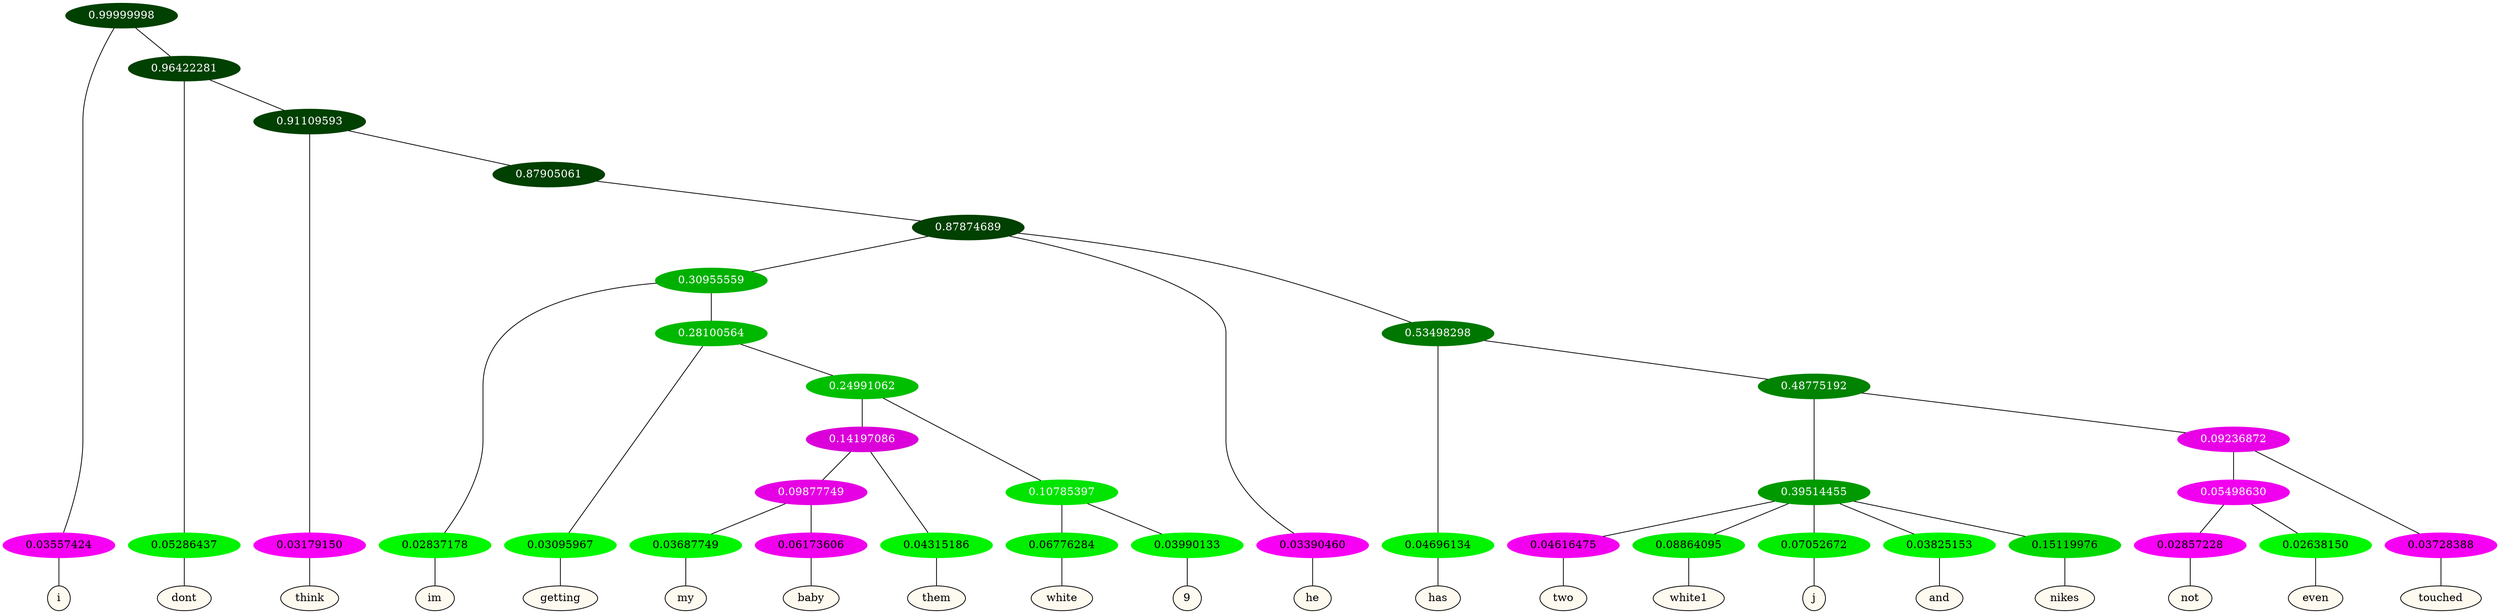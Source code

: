 graph {
	node [format=png height=0.15 nodesep=0.001 ordering=out overlap=prism overlap_scaling=0.01 ranksep=0.001 ratio=0.2 style=filled width=0.15]
	{
		rank=same
		a_w_1 [label=i color=black fillcolor=floralwhite style="filled,solid"]
		a_w_3 [label=dont color=black fillcolor=floralwhite style="filled,solid"]
		a_w_5 [label=think color=black fillcolor=floralwhite style="filled,solid"]
		a_w_11 [label=im color=black fillcolor=floralwhite style="filled,solid"]
		a_w_15 [label=getting color=black fillcolor=floralwhite style="filled,solid"]
		a_w_34 [label=my color=black fillcolor=floralwhite style="filled,solid"]
		a_w_35 [label=baby color=black fillcolor=floralwhite style="filled,solid"]
		a_w_29 [label=them color=black fillcolor=floralwhite style="filled,solid"]
		a_w_30 [label=white color=black fillcolor=floralwhite style="filled,solid"]
		a_w_31 [label=9 color=black fillcolor=floralwhite style="filled,solid"]
		a_w_9 [label=he color=black fillcolor=floralwhite style="filled,solid"]
		a_w_13 [label=has color=black fillcolor=floralwhite style="filled,solid"]
		a_w_21 [label=two color=black fillcolor=floralwhite style="filled,solid"]
		a_w_22 [label=white1 color=black fillcolor=floralwhite style="filled,solid"]
		a_w_23 [label=j color=black fillcolor=floralwhite style="filled,solid"]
		a_w_24 [label=and color=black fillcolor=floralwhite style="filled,solid"]
		a_w_25 [label=nikes color=black fillcolor=floralwhite style="filled,solid"]
		a_w_32 [label=not color=black fillcolor=floralwhite style="filled,solid"]
		a_w_33 [label=even color=black fillcolor=floralwhite style="filled,solid"]
		a_w_27 [label=touched color=black fillcolor=floralwhite style="filled,solid"]
	}
	a_n_1 -- a_w_1
	a_n_3 -- a_w_3
	a_n_5 -- a_w_5
	a_n_11 -- a_w_11
	a_n_15 -- a_w_15
	a_n_34 -- a_w_34
	a_n_35 -- a_w_35
	a_n_29 -- a_w_29
	a_n_30 -- a_w_30
	a_n_31 -- a_w_31
	a_n_9 -- a_w_9
	a_n_13 -- a_w_13
	a_n_21 -- a_w_21
	a_n_22 -- a_w_22
	a_n_23 -- a_w_23
	a_n_24 -- a_w_24
	a_n_25 -- a_w_25
	a_n_32 -- a_w_32
	a_n_33 -- a_w_33
	a_n_27 -- a_w_27
	{
		rank=same
		a_n_1 [label=0.03557424 color="0.835 1.000 0.964" fontcolor=black]
		a_n_3 [label=0.05286437 color="0.334 1.000 0.947" fontcolor=black]
		a_n_5 [label=0.03179150 color="0.835 1.000 0.968" fontcolor=black]
		a_n_11 [label=0.02837178 color="0.334 1.000 0.972" fontcolor=black]
		a_n_15 [label=0.03095967 color="0.334 1.000 0.969" fontcolor=black]
		a_n_34 [label=0.03687749 color="0.334 1.000 0.963" fontcolor=black]
		a_n_35 [label=0.06173606 color="0.835 1.000 0.938" fontcolor=black]
		a_n_29 [label=0.04315186 color="0.334 1.000 0.957" fontcolor=black]
		a_n_30 [label=0.06776284 color="0.334 1.000 0.932" fontcolor=black]
		a_n_31 [label=0.03990133 color="0.334 1.000 0.960" fontcolor=black]
		a_n_9 [label=0.03390460 color="0.835 1.000 0.966" fontcolor=black]
		a_n_13 [label=0.04696134 color="0.334 1.000 0.953" fontcolor=black]
		a_n_21 [label=0.04616475 color="0.835 1.000 0.954" fontcolor=black]
		a_n_22 [label=0.08864095 color="0.334 1.000 0.911" fontcolor=black]
		a_n_23 [label=0.07052672 color="0.334 1.000 0.929" fontcolor=black]
		a_n_24 [label=0.03825153 color="0.334 1.000 0.962" fontcolor=black]
		a_n_25 [label=0.15119976 color="0.334 1.000 0.849" fontcolor=black]
		a_n_32 [label=0.02857228 color="0.835 1.000 0.971" fontcolor=black]
		a_n_33 [label=0.02638150 color="0.334 1.000 0.974" fontcolor=black]
		a_n_27 [label=0.03728388 color="0.835 1.000 0.963" fontcolor=black]
	}
	a_n_0 [label=0.99999998 color="0.334 1.000 0.250" fontcolor=grey99]
	a_n_0 -- a_n_1
	a_n_2 [label=0.96422281 color="0.334 1.000 0.250" fontcolor=grey99]
	a_n_0 -- a_n_2
	a_n_2 -- a_n_3
	a_n_4 [label=0.91109593 color="0.334 1.000 0.250" fontcolor=grey99]
	a_n_2 -- a_n_4
	a_n_4 -- a_n_5
	a_n_6 [label=0.87905061 color="0.334 1.000 0.250" fontcolor=grey99]
	a_n_4 -- a_n_6
	a_n_7 [label=0.87874689 color="0.334 1.000 0.250" fontcolor=grey99]
	a_n_6 -- a_n_7
	a_n_8 [label=0.30955559 color="0.334 1.000 0.690" fontcolor=grey99]
	a_n_7 -- a_n_8
	a_n_7 -- a_n_9
	a_n_10 [label=0.53498298 color="0.334 1.000 0.465" fontcolor=grey99]
	a_n_7 -- a_n_10
	a_n_8 -- a_n_11
	a_n_12 [label=0.28100564 color="0.334 1.000 0.719" fontcolor=grey99]
	a_n_8 -- a_n_12
	a_n_10 -- a_n_13
	a_n_14 [label=0.48775192 color="0.334 1.000 0.512" fontcolor=grey99]
	a_n_10 -- a_n_14
	a_n_12 -- a_n_15
	a_n_16 [label=0.24991062 color="0.334 1.000 0.750" fontcolor=grey99]
	a_n_12 -- a_n_16
	a_n_17 [label=0.39514455 color="0.334 1.000 0.605" fontcolor=grey99]
	a_n_14 -- a_n_17
	a_n_18 [label=0.09236872 color="0.835 1.000 0.908" fontcolor=grey99]
	a_n_14 -- a_n_18
	a_n_19 [label=0.14197086 color="0.835 1.000 0.858" fontcolor=grey99]
	a_n_16 -- a_n_19
	a_n_20 [label=0.10785397 color="0.334 1.000 0.892" fontcolor=grey99]
	a_n_16 -- a_n_20
	a_n_17 -- a_n_21
	a_n_17 -- a_n_22
	a_n_17 -- a_n_23
	a_n_17 -- a_n_24
	a_n_17 -- a_n_25
	a_n_26 [label=0.05498630 color="0.835 1.000 0.945" fontcolor=grey99]
	a_n_18 -- a_n_26
	a_n_18 -- a_n_27
	a_n_28 [label=0.09877749 color="0.835 1.000 0.901" fontcolor=grey99]
	a_n_19 -- a_n_28
	a_n_19 -- a_n_29
	a_n_20 -- a_n_30
	a_n_20 -- a_n_31
	a_n_26 -- a_n_32
	a_n_26 -- a_n_33
	a_n_28 -- a_n_34
	a_n_28 -- a_n_35
}
